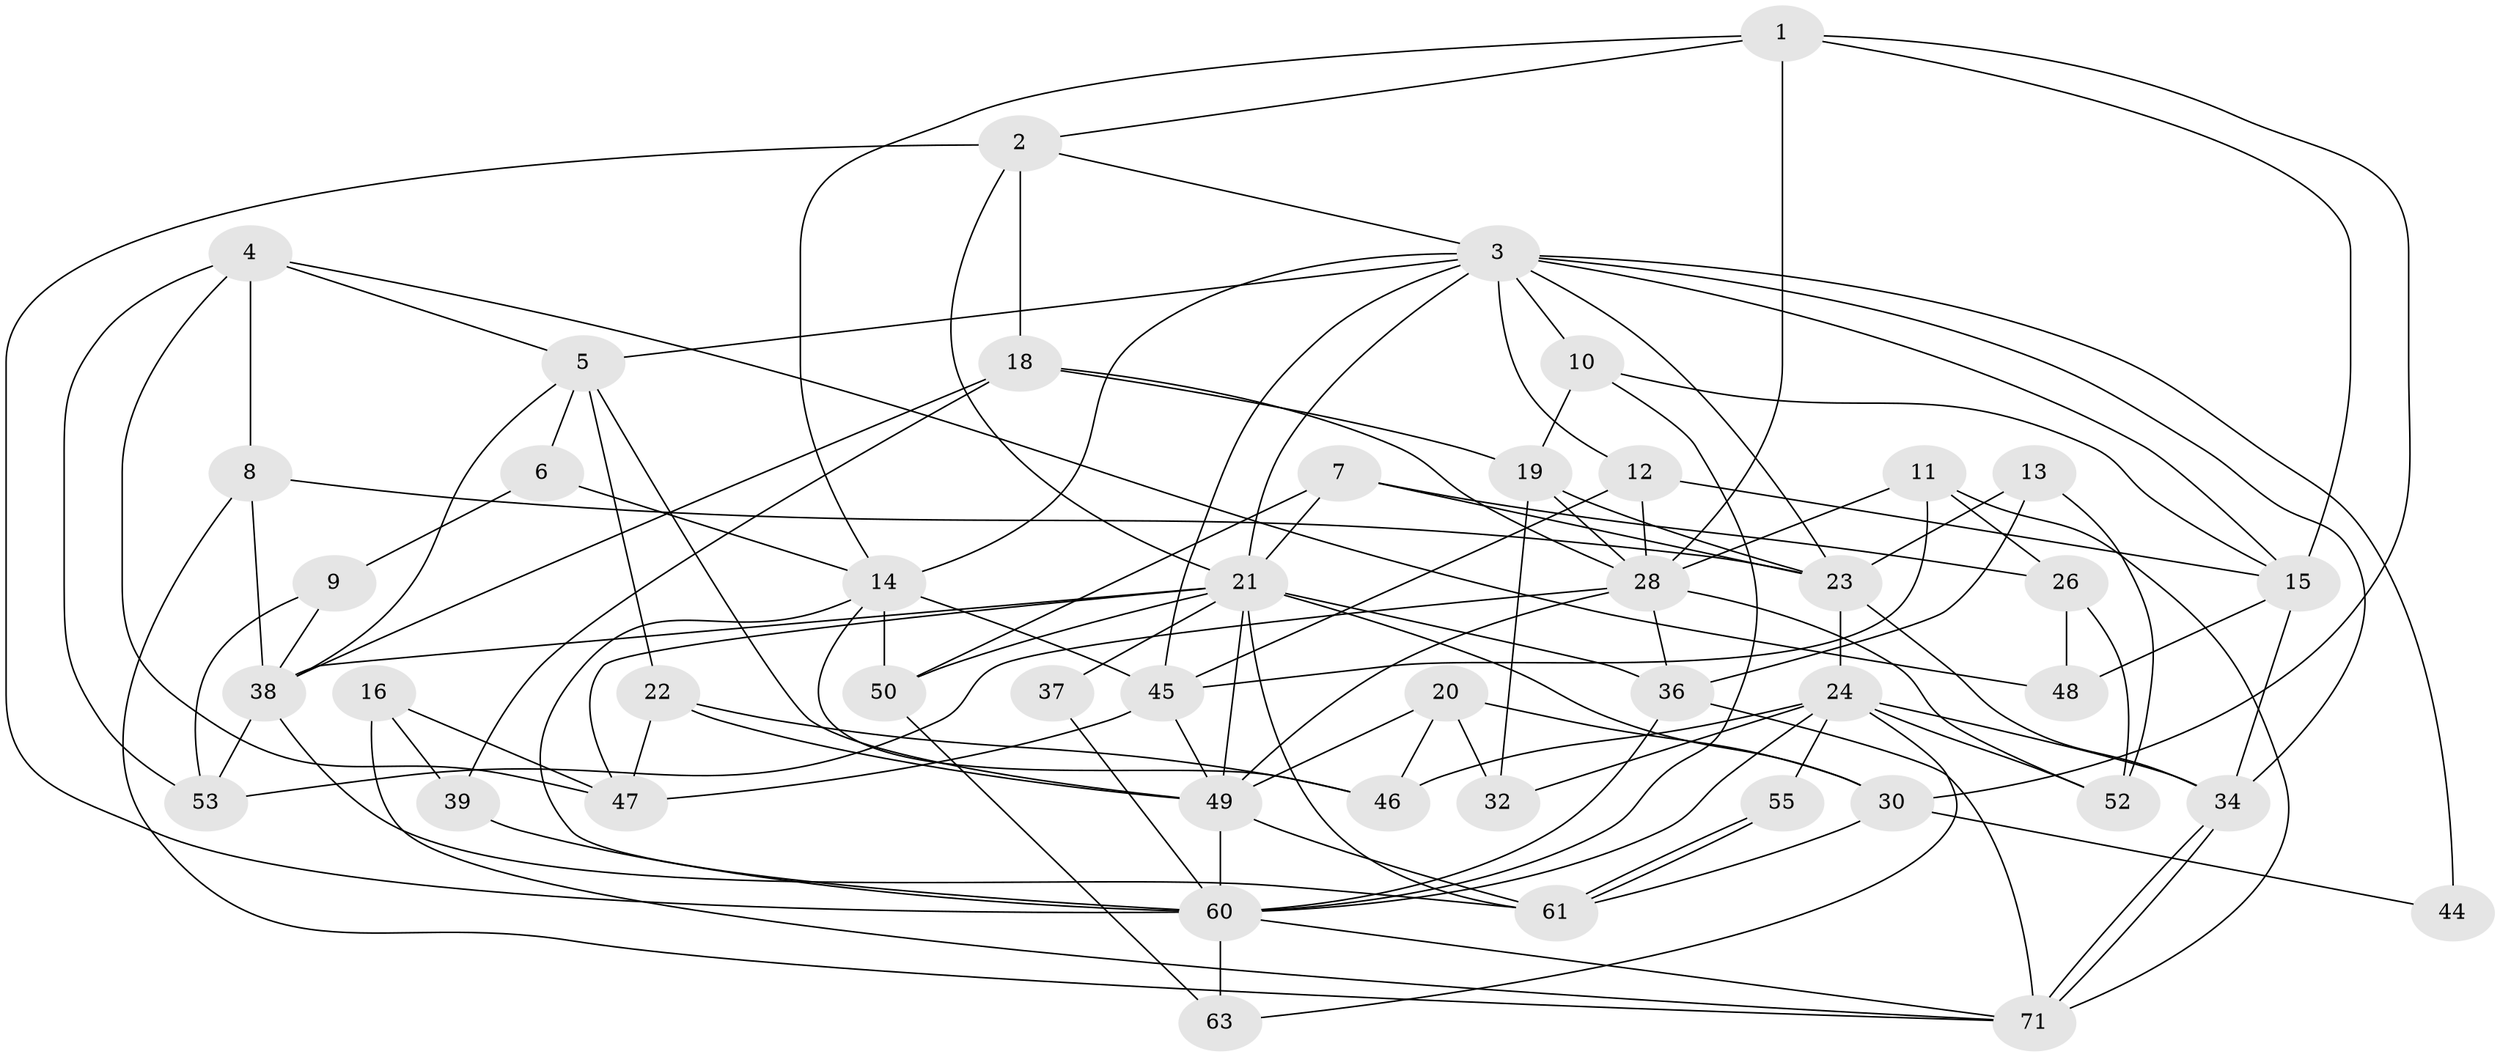 // Generated by graph-tools (version 1.1) at 2025/52/02/27/25 19:52:04]
// undirected, 46 vertices, 117 edges
graph export_dot {
graph [start="1"]
  node [color=gray90,style=filled];
  1 [super="+65"];
  2 [super="+58"];
  3 [super="+69"];
  4 [super="+41"];
  5 [super="+42"];
  6;
  7 [super="+70"];
  8 [super="+59"];
  9;
  10 [super="+40"];
  11 [super="+25"];
  12 [super="+43"];
  13;
  14 [super="+27"];
  15 [super="+17"];
  16;
  18 [super="+31"];
  19 [super="+57"];
  20 [super="+35"];
  21 [super="+54"];
  22;
  23 [super="+56"];
  24 [super="+29"];
  26;
  28 [super="+33"];
  30 [super="+51"];
  32;
  34;
  36 [super="+66"];
  37;
  38 [super="+67"];
  39;
  44;
  45 [super="+73"];
  46;
  47;
  48 [super="+72"];
  49 [super="+62"];
  50;
  52;
  53;
  55;
  60 [super="+64"];
  61 [super="+68"];
  63;
  71;
  1 -- 28 [weight=2];
  1 -- 14;
  1 -- 30;
  1 -- 15;
  1 -- 2;
  2 -- 60;
  2 -- 3;
  2 -- 21;
  2 -- 18;
  3 -- 5;
  3 -- 21;
  3 -- 44;
  3 -- 23;
  3 -- 34;
  3 -- 10;
  3 -- 14;
  3 -- 15;
  3 -- 45;
  3 -- 12;
  4 -- 8;
  4 -- 47;
  4 -- 48;
  4 -- 53;
  4 -- 5;
  5 -- 22;
  5 -- 49;
  5 -- 38;
  5 -- 6;
  6 -- 9;
  6 -- 14;
  7 -- 21;
  7 -- 26;
  7 -- 50;
  7 -- 23;
  8 -- 71;
  8 -- 23;
  8 -- 38;
  9 -- 53;
  9 -- 38;
  10 -- 15;
  10 -- 19;
  10 -- 60;
  11 -- 71;
  11 -- 45;
  11 -- 28;
  11 -- 26;
  12 -- 28;
  12 -- 45;
  12 -- 15;
  13 -- 52;
  13 -- 23;
  13 -- 36;
  14 -- 50;
  14 -- 46;
  14 -- 60;
  14 -- 45;
  15 -- 34;
  15 -- 48;
  16 -- 47;
  16 -- 71;
  16 -- 39;
  18 -- 39;
  18 -- 38;
  18 -- 19;
  18 -- 28;
  19 -- 28;
  19 -- 32;
  19 -- 23;
  20 -- 32;
  20 -- 46;
  20 -- 49;
  20 -- 30;
  21 -- 47;
  21 -- 30;
  21 -- 50;
  21 -- 49;
  21 -- 36;
  21 -- 37;
  21 -- 38;
  21 -- 61;
  22 -- 47;
  22 -- 46;
  22 -- 49;
  23 -- 34;
  23 -- 24;
  24 -- 46;
  24 -- 60;
  24 -- 32;
  24 -- 34;
  24 -- 52;
  24 -- 55;
  24 -- 63;
  26 -- 52;
  26 -- 48;
  28 -- 36;
  28 -- 52;
  28 -- 53;
  28 -- 49;
  30 -- 44;
  30 -- 61;
  34 -- 71;
  34 -- 71;
  36 -- 60;
  36 -- 71;
  37 -- 60;
  38 -- 53;
  38 -- 61;
  39 -- 60;
  45 -- 47;
  45 -- 49;
  49 -- 61;
  49 -- 60;
  50 -- 63;
  55 -- 61;
  55 -- 61;
  60 -- 63;
  60 -- 71;
}
